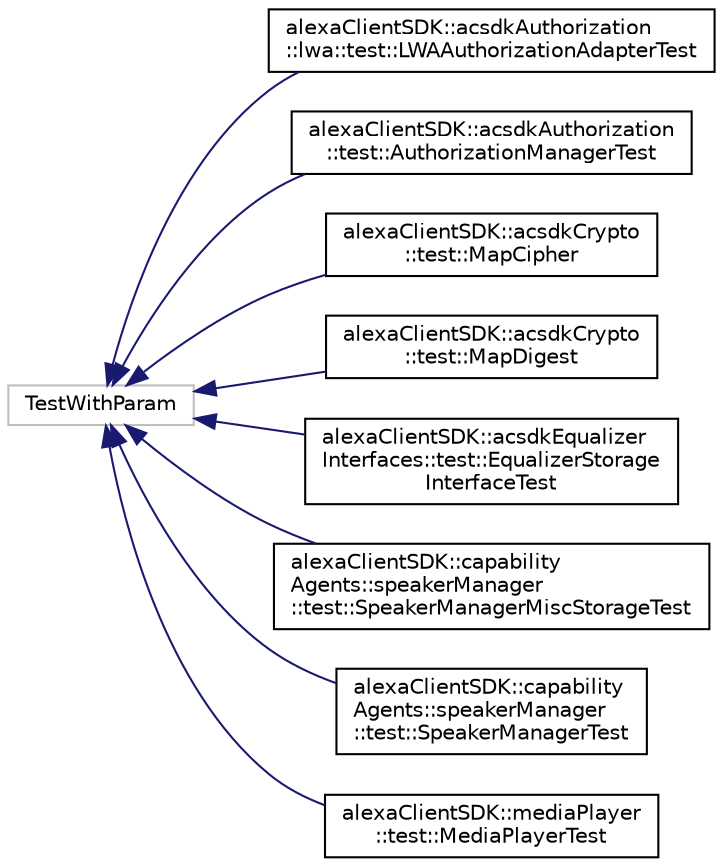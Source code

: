 digraph "Graphical Class Hierarchy"
{
 // LATEX_PDF_SIZE
  edge [fontname="Helvetica",fontsize="10",labelfontname="Helvetica",labelfontsize="10"];
  node [fontname="Helvetica",fontsize="10",shape=record];
  rankdir="LR";
  Node81 [label="TestWithParam",height=0.2,width=0.4,color="grey75", fillcolor="white", style="filled",tooltip=" "];
  Node81 -> Node0 [dir="back",color="midnightblue",fontsize="10",style="solid",fontname="Helvetica"];
  Node0 [label="alexaClientSDK::acsdkAuthorization\l::lwa::test::LWAAuthorizationAdapterTest",height=0.2,width=0.4,color="black", fillcolor="white", style="filled",URL="$classalexa_client_s_d_k_1_1acsdk_authorization_1_1lwa_1_1test_1_1_l_w_a_authorization_adapter_test.html",tooltip=" "];
  Node81 -> Node83 [dir="back",color="midnightblue",fontsize="10",style="solid",fontname="Helvetica"];
  Node83 [label="alexaClientSDK::acsdkAuthorization\l::test::AuthorizationManagerTest",height=0.2,width=0.4,color="black", fillcolor="white", style="filled",URL="$classalexa_client_s_d_k_1_1acsdk_authorization_1_1test_1_1_authorization_manager_test.html",tooltip=" "];
  Node81 -> Node84 [dir="back",color="midnightblue",fontsize="10",style="solid",fontname="Helvetica"];
  Node84 [label="alexaClientSDK::acsdkCrypto\l::test::MapCipher",height=0.2,width=0.4,color="black", fillcolor="white", style="filled",URL="$classalexa_client_s_d_k_1_1acsdk_crypto_1_1test_1_1_map_cipher.html",tooltip=" "];
  Node81 -> Node85 [dir="back",color="midnightblue",fontsize="10",style="solid",fontname="Helvetica"];
  Node85 [label="alexaClientSDK::acsdkCrypto\l::test::MapDigest",height=0.2,width=0.4,color="black", fillcolor="white", style="filled",URL="$classalexa_client_s_d_k_1_1acsdk_crypto_1_1test_1_1_map_digest.html",tooltip=" "];
  Node81 -> Node86 [dir="back",color="midnightblue",fontsize="10",style="solid",fontname="Helvetica"];
  Node86 [label="alexaClientSDK::acsdkEqualizer\lInterfaces::test::EqualizerStorage\lInterfaceTest",height=0.2,width=0.4,color="black", fillcolor="white", style="filled",URL="$classalexa_client_s_d_k_1_1acsdk_equalizer_interfaces_1_1test_1_1_equalizer_storage_interface_test.html",tooltip=" "];
  Node81 -> Node87 [dir="back",color="midnightblue",fontsize="10",style="solid",fontname="Helvetica"];
  Node87 [label="alexaClientSDK::capability\lAgents::speakerManager\l::test::SpeakerManagerMiscStorageTest",height=0.2,width=0.4,color="black", fillcolor="white", style="filled",URL="$classalexa_client_s_d_k_1_1capability_agents_1_1speaker_manager_1_1test_1_1_speaker_manager_misc_storage_test.html",tooltip=" "];
  Node81 -> Node88 [dir="back",color="midnightblue",fontsize="10",style="solid",fontname="Helvetica"];
  Node88 [label="alexaClientSDK::capability\lAgents::speakerManager\l::test::SpeakerManagerTest",height=0.2,width=0.4,color="black", fillcolor="white", style="filled",URL="$classalexa_client_s_d_k_1_1capability_agents_1_1speaker_manager_1_1test_1_1_speaker_manager_test.html",tooltip=" "];
  Node81 -> Node89 [dir="back",color="midnightblue",fontsize="10",style="solid",fontname="Helvetica"];
  Node89 [label="alexaClientSDK::mediaPlayer\l::test::MediaPlayerTest",height=0.2,width=0.4,color="black", fillcolor="white", style="filled",URL="$classalexa_client_s_d_k_1_1media_player_1_1test_1_1_media_player_test.html",tooltip=" "];
}
